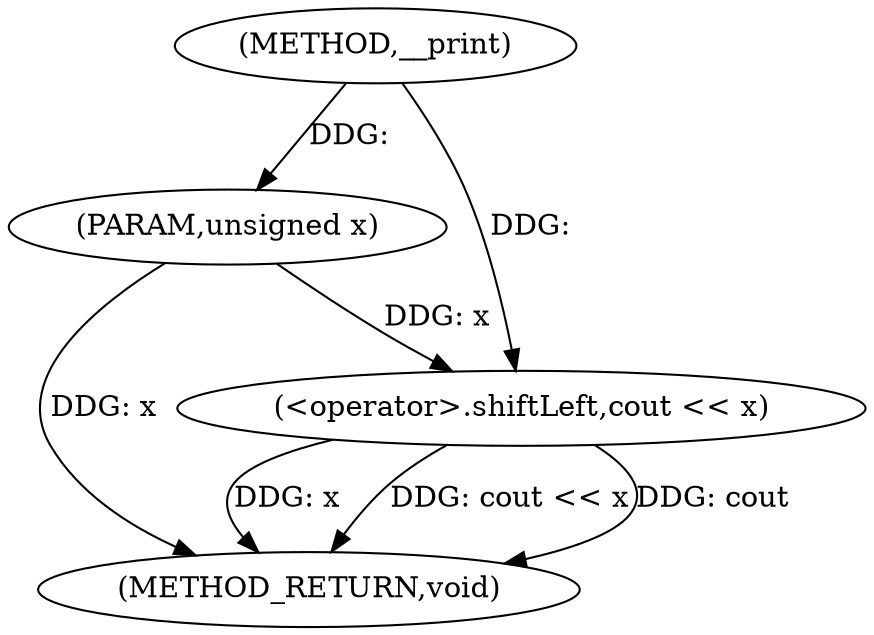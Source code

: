 digraph "__print" {  
"1000124" [label = "(METHOD,__print)" ]
"1000130" [label = "(METHOD_RETURN,void)" ]
"1000125" [label = "(PARAM,unsigned x)" ]
"1000127" [label = "(<operator>.shiftLeft,cout << x)" ]
  "1000125" -> "1000130"  [ label = "DDG: x"] 
  "1000127" -> "1000130"  [ label = "DDG: x"] 
  "1000127" -> "1000130"  [ label = "DDG: cout << x"] 
  "1000127" -> "1000130"  [ label = "DDG: cout"] 
  "1000124" -> "1000125"  [ label = "DDG: "] 
  "1000124" -> "1000127"  [ label = "DDG: "] 
  "1000125" -> "1000127"  [ label = "DDG: x"] 
}
